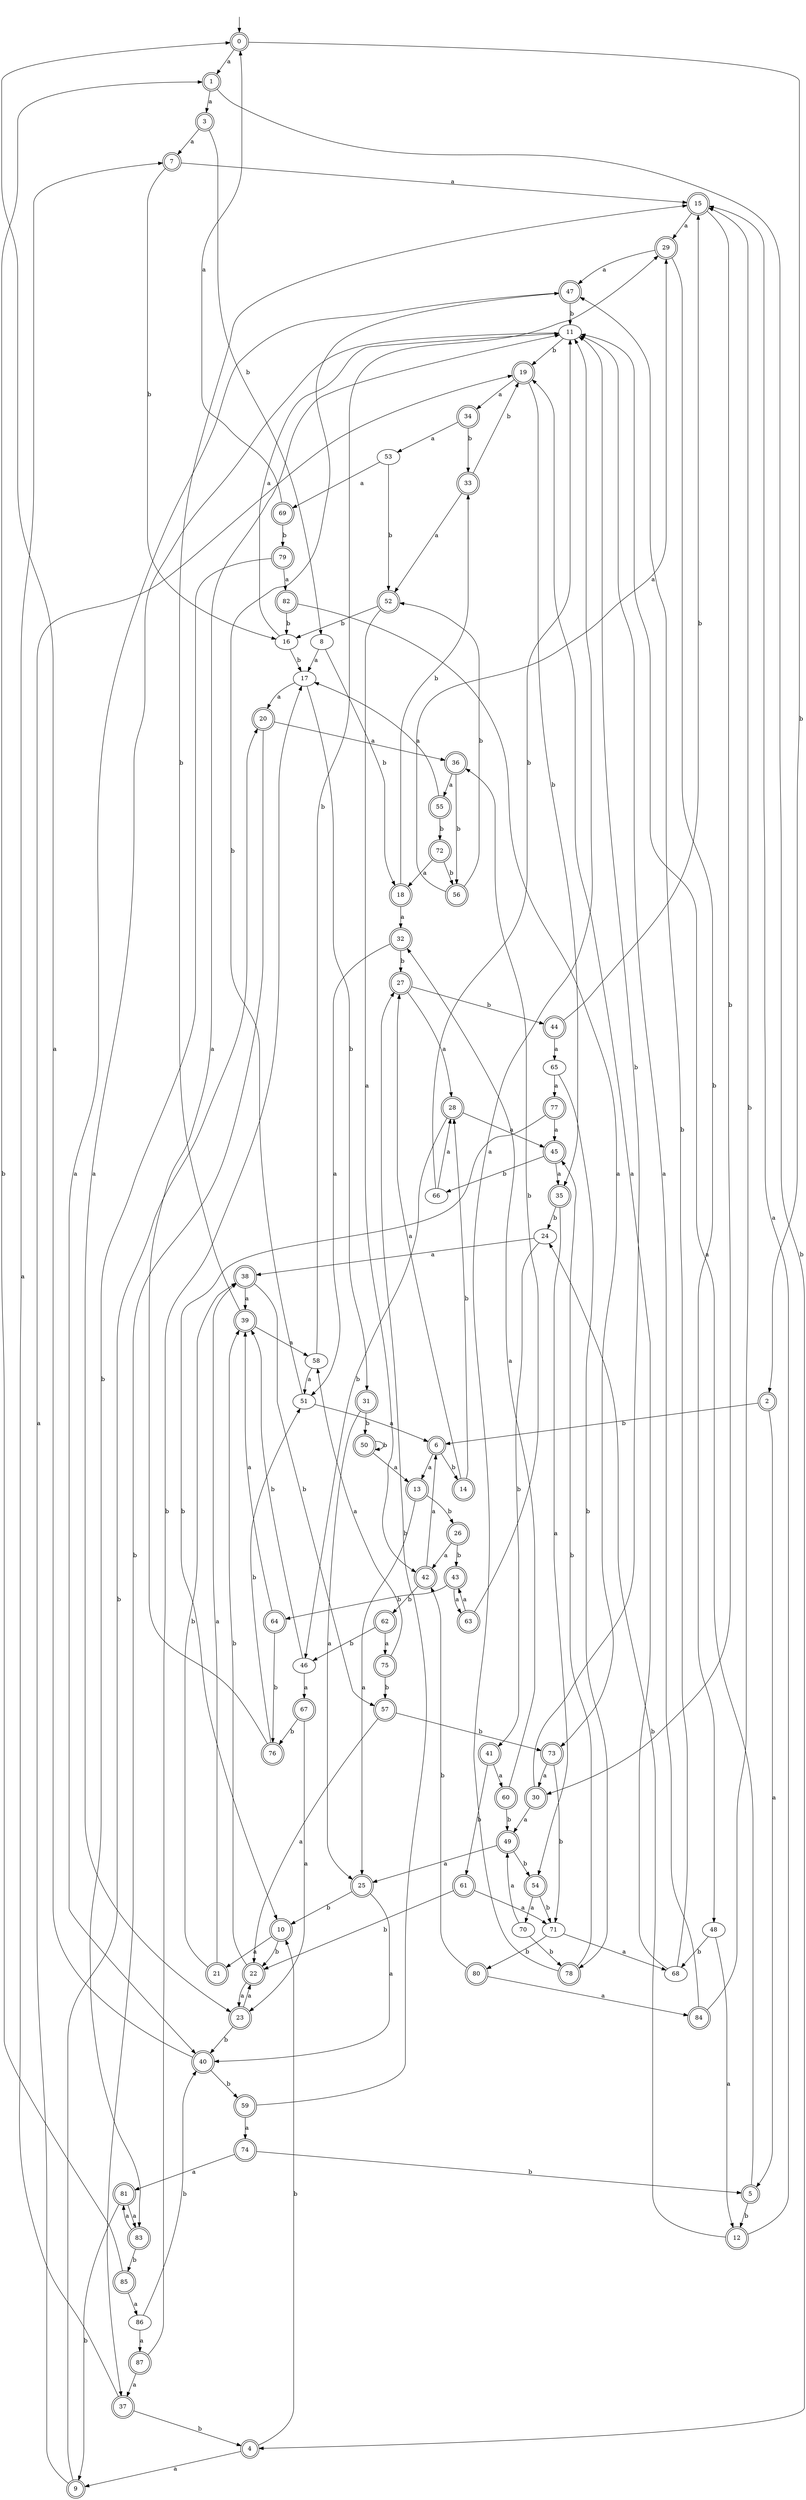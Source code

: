 digraph RandomDFA {
  __start0 [label="", shape=none];
  __start0 -> 0 [label=""];
  0 [shape=circle] [shape=doublecircle]
  0 -> 1 [label="a"]
  0 -> 2 [label="b"]
  1 [shape=doublecircle]
  1 -> 3 [label="a"]
  1 -> 4 [label="b"]
  2 [shape=doublecircle]
  2 -> 5 [label="a"]
  2 -> 6 [label="b"]
  3 [shape=doublecircle]
  3 -> 7 [label="a"]
  3 -> 8 [label="b"]
  4 [shape=doublecircle]
  4 -> 9 [label="a"]
  4 -> 10 [label="b"]
  5 [shape=doublecircle]
  5 -> 11 [label="a"]
  5 -> 12 [label="b"]
  6 [shape=doublecircle]
  6 -> 13 [label="a"]
  6 -> 14 [label="b"]
  7 [shape=doublecircle]
  7 -> 15 [label="a"]
  7 -> 16 [label="b"]
  8
  8 -> 17 [label="a"]
  8 -> 18 [label="b"]
  9 [shape=doublecircle]
  9 -> 19 [label="a"]
  9 -> 20 [label="b"]
  10 [shape=doublecircle]
  10 -> 21 [label="a"]
  10 -> 22 [label="b"]
  11
  11 -> 23 [label="a"]
  11 -> 19 [label="b"]
  12 [shape=doublecircle]
  12 -> 15 [label="a"]
  12 -> 24 [label="b"]
  13 [shape=doublecircle]
  13 -> 25 [label="a"]
  13 -> 26 [label="b"]
  14 [shape=doublecircle]
  14 -> 27 [label="a"]
  14 -> 28 [label="b"]
  15 [shape=doublecircle]
  15 -> 29 [label="a"]
  15 -> 30 [label="b"]
  16
  16 -> 11 [label="a"]
  16 -> 17 [label="b"]
  17
  17 -> 20 [label="a"]
  17 -> 31 [label="b"]
  18 [shape=doublecircle]
  18 -> 32 [label="a"]
  18 -> 33 [label="b"]
  19 [shape=doublecircle]
  19 -> 34 [label="a"]
  19 -> 35 [label="b"]
  20 [shape=doublecircle]
  20 -> 36 [label="a"]
  20 -> 37 [label="b"]
  21 [shape=doublecircle]
  21 -> 38 [label="a"]
  21 -> 38 [label="b"]
  22 [shape=doublecircle]
  22 -> 23 [label="a"]
  22 -> 39 [label="b"]
  23 [shape=doublecircle]
  23 -> 22 [label="a"]
  23 -> 40 [label="b"]
  24
  24 -> 38 [label="a"]
  24 -> 41 [label="b"]
  25 [shape=doublecircle]
  25 -> 40 [label="a"]
  25 -> 10 [label="b"]
  26 [shape=doublecircle]
  26 -> 42 [label="a"]
  26 -> 43 [label="b"]
  27 [shape=doublecircle]
  27 -> 28 [label="a"]
  27 -> 44 [label="b"]
  28 [shape=doublecircle]
  28 -> 45 [label="a"]
  28 -> 46 [label="b"]
  29 [shape=doublecircle]
  29 -> 47 [label="a"]
  29 -> 48 [label="b"]
  30 [shape=doublecircle]
  30 -> 49 [label="a"]
  30 -> 11 [label="b"]
  31 [shape=doublecircle]
  31 -> 25 [label="a"]
  31 -> 50 [label="b"]
  32 [shape=doublecircle]
  32 -> 51 [label="a"]
  32 -> 27 [label="b"]
  33 [shape=doublecircle]
  33 -> 52 [label="a"]
  33 -> 19 [label="b"]
  34 [shape=doublecircle]
  34 -> 53 [label="a"]
  34 -> 33 [label="b"]
  35 [shape=doublecircle]
  35 -> 54 [label="a"]
  35 -> 24 [label="b"]
  36 [shape=doublecircle]
  36 -> 55 [label="a"]
  36 -> 56 [label="b"]
  37 [shape=doublecircle]
  37 -> 7 [label="a"]
  37 -> 4 [label="b"]
  38 [shape=doublecircle]
  38 -> 39 [label="a"]
  38 -> 57 [label="b"]
  39 [shape=doublecircle]
  39 -> 58 [label="a"]
  39 -> 15 [label="b"]
  40 [shape=doublecircle]
  40 -> 0 [label="a"]
  40 -> 59 [label="b"]
  41 [shape=doublecircle]
  41 -> 60 [label="a"]
  41 -> 61 [label="b"]
  42 [shape=doublecircle]
  42 -> 6 [label="a"]
  42 -> 62 [label="b"]
  43 [shape=doublecircle]
  43 -> 63 [label="a"]
  43 -> 64 [label="b"]
  44 [shape=doublecircle]
  44 -> 65 [label="a"]
  44 -> 15 [label="b"]
  45 [shape=doublecircle]
  45 -> 35 [label="a"]
  45 -> 66 [label="b"]
  46
  46 -> 67 [label="a"]
  46 -> 39 [label="b"]
  47 [shape=doublecircle]
  47 -> 40 [label="a"]
  47 -> 11 [label="b"]
  48
  48 -> 12 [label="a"]
  48 -> 68 [label="b"]
  49 [shape=doublecircle]
  49 -> 25 [label="a"]
  49 -> 54 [label="b"]
  50 [shape=doublecircle]
  50 -> 13 [label="a"]
  50 -> 50 [label="b"]
  51
  51 -> 6 [label="a"]
  51 -> 47 [label="b"]
  52 [shape=doublecircle]
  52 -> 42 [label="a"]
  52 -> 16 [label="b"]
  53
  53 -> 69 [label="a"]
  53 -> 52 [label="b"]
  54 [shape=doublecircle]
  54 -> 70 [label="a"]
  54 -> 71 [label="b"]
  55 [shape=doublecircle]
  55 -> 17 [label="a"]
  55 -> 72 [label="b"]
  56 [shape=doublecircle]
  56 -> 29 [label="a"]
  56 -> 52 [label="b"]
  57 [shape=doublecircle]
  57 -> 22 [label="a"]
  57 -> 73 [label="b"]
  58
  58 -> 51 [label="a"]
  58 -> 29 [label="b"]
  59 [shape=doublecircle]
  59 -> 74 [label="a"]
  59 -> 27 [label="b"]
  60 [shape=doublecircle]
  60 -> 32 [label="a"]
  60 -> 49 [label="b"]
  61 [shape=doublecircle]
  61 -> 71 [label="a"]
  61 -> 22 [label="b"]
  62 [shape=doublecircle]
  62 -> 75 [label="a"]
  62 -> 46 [label="b"]
  63 [shape=doublecircle]
  63 -> 43 [label="a"]
  63 -> 36 [label="b"]
  64 [shape=doublecircle]
  64 -> 39 [label="a"]
  64 -> 76 [label="b"]
  65
  65 -> 77 [label="a"]
  65 -> 78 [label="b"]
  66
  66 -> 28 [label="a"]
  66 -> 11 [label="b"]
  67 [shape=doublecircle]
  67 -> 23 [label="a"]
  67 -> 76 [label="b"]
  68
  68 -> 19 [label="a"]
  68 -> 47 [label="b"]
  69 [shape=doublecircle]
  69 -> 0 [label="a"]
  69 -> 79 [label="b"]
  70
  70 -> 49 [label="a"]
  70 -> 78 [label="b"]
  71
  71 -> 68 [label="a"]
  71 -> 80 [label="b"]
  72 [shape=doublecircle]
  72 -> 18 [label="a"]
  72 -> 56 [label="b"]
  73 [shape=doublecircle]
  73 -> 30 [label="a"]
  73 -> 71 [label="b"]
  74 [shape=doublecircle]
  74 -> 81 [label="a"]
  74 -> 5 [label="b"]
  75 [shape=doublecircle]
  75 -> 58 [label="a"]
  75 -> 57 [label="b"]
  76 [shape=doublecircle]
  76 -> 11 [label="a"]
  76 -> 51 [label="b"]
  77 [shape=doublecircle]
  77 -> 45 [label="a"]
  77 -> 10 [label="b"]
  78 [shape=doublecircle]
  78 -> 11 [label="a"]
  78 -> 45 [label="b"]
  79 [shape=doublecircle]
  79 -> 82 [label="a"]
  79 -> 83 [label="b"]
  80 [shape=doublecircle]
  80 -> 84 [label="a"]
  80 -> 42 [label="b"]
  81 [shape=doublecircle]
  81 -> 83 [label="a"]
  81 -> 9 [label="b"]
  82 [shape=doublecircle]
  82 -> 73 [label="a"]
  82 -> 16 [label="b"]
  83 [shape=doublecircle]
  83 -> 81 [label="a"]
  83 -> 85 [label="b"]
  84 [shape=doublecircle]
  84 -> 11 [label="a"]
  84 -> 15 [label="b"]
  85 [shape=doublecircle]
  85 -> 86 [label="a"]
  85 -> 1 [label="b"]
  86
  86 -> 87 [label="a"]
  86 -> 40 [label="b"]
  87 [shape=doublecircle]
  87 -> 37 [label="a"]
  87 -> 17 [label="b"]
}

